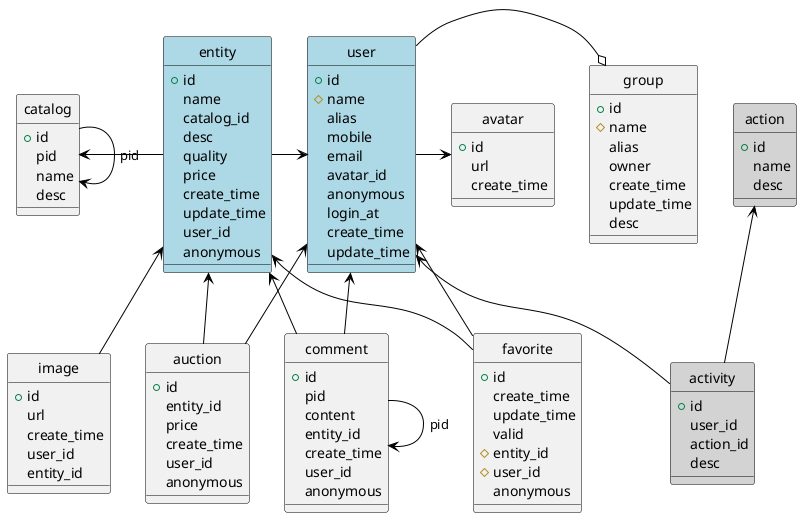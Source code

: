 @startuml

'skinparam monochrome true
'skinparam classBackgroundColor White
skinparam classArrowColor Black
skinparam classBorderColor Black
skinparam stereotypeCBackgroundColor Gray
'hide members
hide circle

class user #LightBlue {
    +id      
    #name   
    alias    
    mobile      
    email        
    avatar_id   
    anonymous   
    login_at
    create_time
    update_time
}

class group {
    +id
    #name
    alias
    owner
    create_time
    update_time
    desc
}

class avatar {
    +id
    url
    create_time
}

class catalog {
    +id
    pid
    name
    desc
}

class entity #LightBlue {
    +id
    name
    catalog_id
    desc
    quality
    price
    create_time
    update_time
    user_id
    anonymous
}

class favorite {
    +id
    create_time
    update_time
    valid
    #entity_id
    #user_id
    anonymous
}

class comment {
    +id
    pid
    content
    entity_id
    create_time
    user_id
    anonymous
}

class auction {
    +id
    entity_id
    price
    create_time
    user_id
    anonymous
}

class image {
    +id
    url
    create_time
    user_id
    entity_id
}

class action #LightGray {
    +id
    name
    desc
}

class activity #LightGray {
    +id
    user_id
    action_id
    desc
}

group o-l- user
user -r-> avatar
entity -l-> catalog
entity -r-> user
catalog --> catalog : pid

image -u-> entity
favorite -u-> user
favorite -u-> entity

comment -u-> user
comment -u-> entity
comment --> comment : pid

auction -u-> user
auction -u-> entity

activity -u-> action
activity -u-> user

@enduml